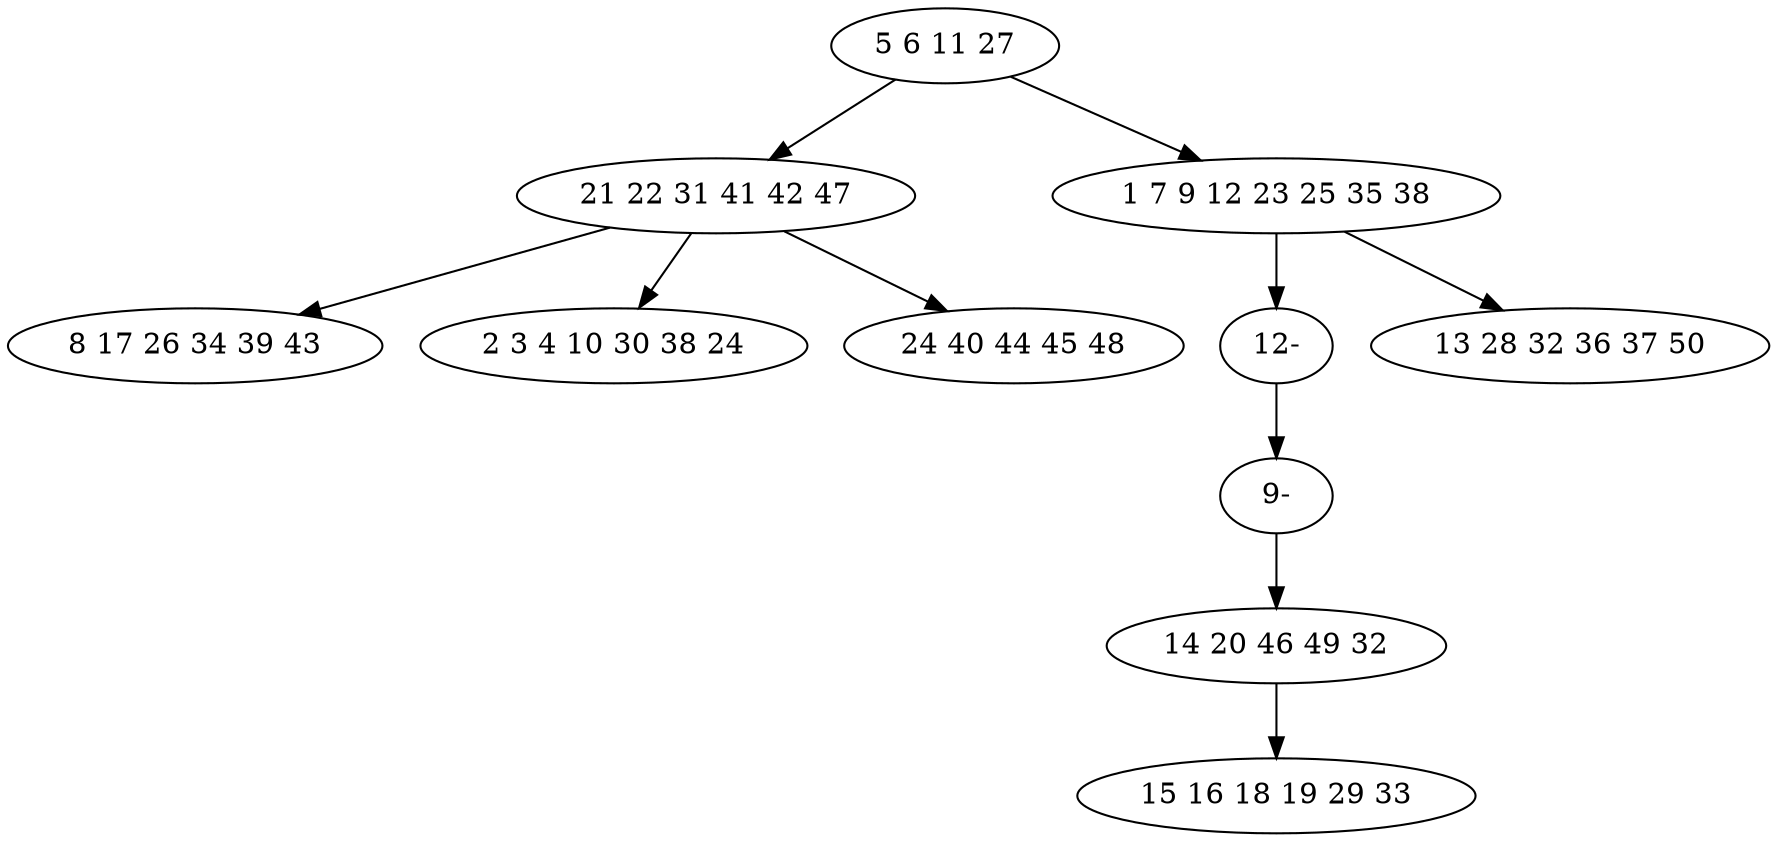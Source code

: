 digraph true_tree {
	"0" -> "1"
	"1" -> "2"
	"0" -> "3"
	"1" -> "4"
	"1" -> "5"
	"3" -> "9"
	"3" -> "7"
	"6" -> "8"
	"9" -> "10"
	"10" -> "6"
	"0" [label="5 6 11 27"];
	"1" [label="21 22 31 41 42 47"];
	"2" [label="8 17 26 34 39 43"];
	"3" [label="1 7 9 12 23 25 35 38"];
	"4" [label="2 3 4 10 30 38 24"];
	"5" [label="24 40 44 45 48"];
	"6" [label="14 20 46 49 32"];
	"7" [label="13 28 32 36 37 50"];
	"8" [label="15 16 18 19 29 33"];
	"9" [label="12-"];
	"10" [label="9-"];
}
